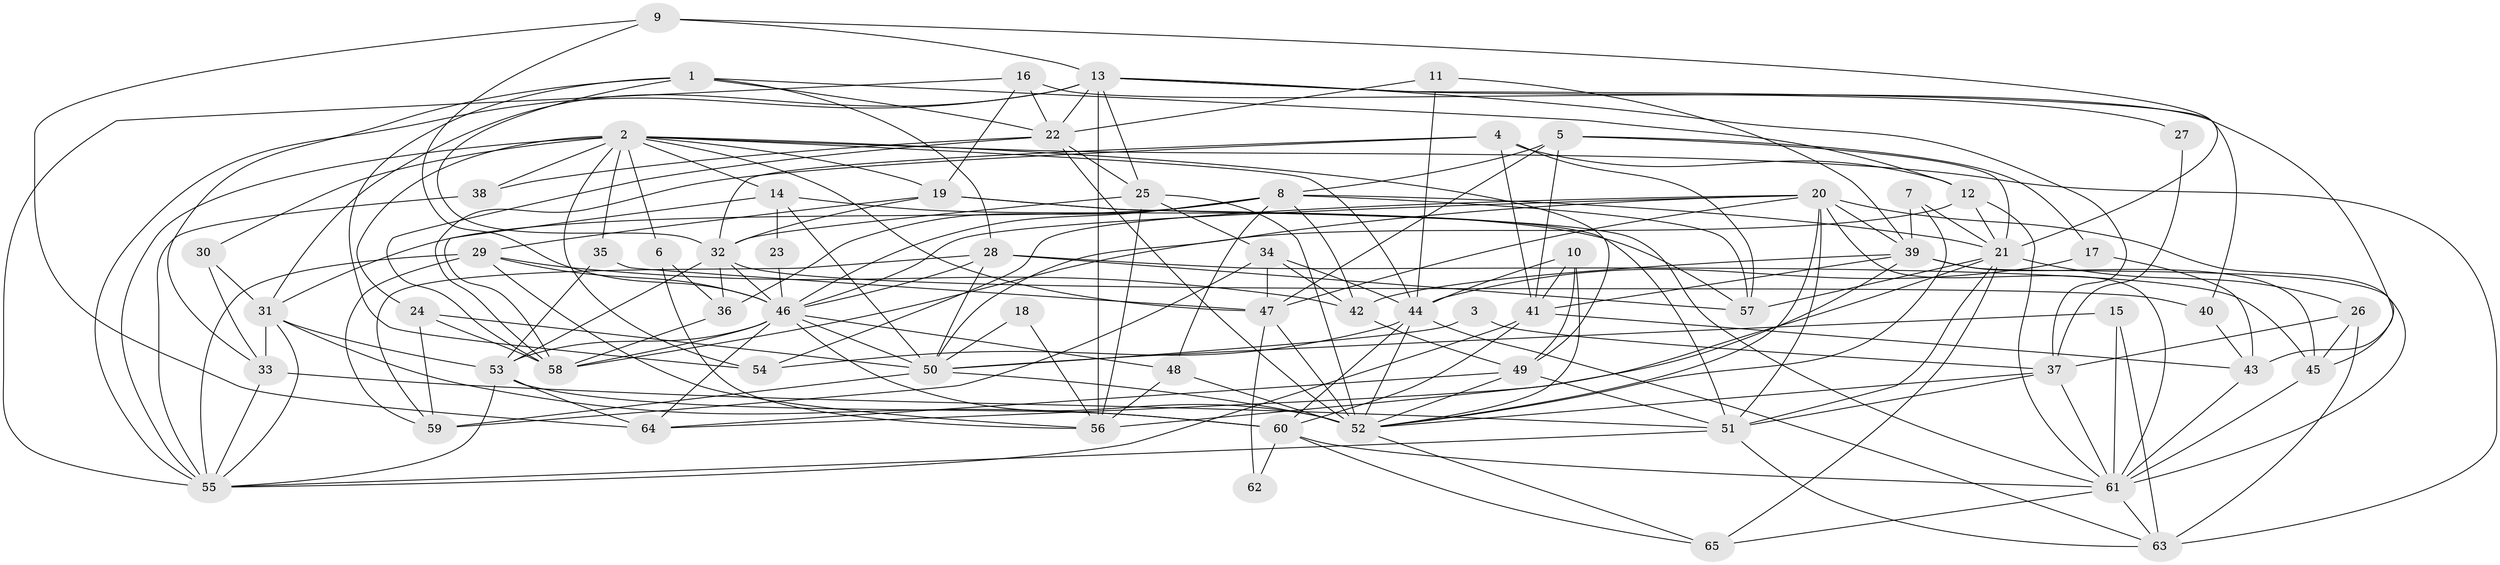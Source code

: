 // original degree distribution, {4: 0.2076923076923077, 3: 0.2692307692307692, 5: 0.23076923076923078, 7: 0.023076923076923078, 2: 0.16153846153846155, 6: 0.07692307692307693, 8: 0.015384615384615385, 9: 0.015384615384615385}
// Generated by graph-tools (version 1.1) at 2025/50/03/09/25 03:50:04]
// undirected, 65 vertices, 189 edges
graph export_dot {
graph [start="1"]
  node [color=gray90,style=filled];
  1;
  2;
  3;
  4;
  5;
  6;
  7;
  8;
  9;
  10;
  11;
  12;
  13;
  14;
  15;
  16;
  17;
  18;
  19;
  20;
  21;
  22;
  23;
  24;
  25;
  26;
  27;
  28;
  29;
  30;
  31;
  32;
  33;
  34;
  35;
  36;
  37;
  38;
  39;
  40;
  41;
  42;
  43;
  44;
  45;
  46;
  47;
  48;
  49;
  50;
  51;
  52;
  53;
  54;
  55;
  56;
  57;
  58;
  59;
  60;
  61;
  62;
  63;
  64;
  65;
  1 -- 12 [weight=1.0];
  1 -- 22 [weight=1.0];
  1 -- 28 [weight=1.0];
  1 -- 32 [weight=1.0];
  1 -- 33 [weight=1.0];
  1 -- 54 [weight=1.0];
  2 -- 6 [weight=1.0];
  2 -- 14 [weight=1.0];
  2 -- 19 [weight=1.0];
  2 -- 24 [weight=1.0];
  2 -- 30 [weight=1.0];
  2 -- 35 [weight=1.0];
  2 -- 38 [weight=1.0];
  2 -- 44 [weight=1.0];
  2 -- 47 [weight=1.0];
  2 -- 49 [weight=1.0];
  2 -- 54 [weight=1.0];
  2 -- 55 [weight=1.0];
  2 -- 63 [weight=1.0];
  3 -- 37 [weight=1.0];
  3 -- 50 [weight=1.0];
  4 -- 12 [weight=1.0];
  4 -- 32 [weight=1.0];
  4 -- 41 [weight=1.0];
  4 -- 57 [weight=1.0];
  4 -- 58 [weight=1.0];
  5 -- 8 [weight=1.0];
  5 -- 17 [weight=1.0];
  5 -- 21 [weight=1.0];
  5 -- 41 [weight=1.0];
  5 -- 47 [weight=1.0];
  6 -- 36 [weight=1.0];
  6 -- 56 [weight=1.0];
  7 -- 21 [weight=1.0];
  7 -- 39 [weight=1.0];
  7 -- 52 [weight=1.0];
  8 -- 21 [weight=1.0];
  8 -- 31 [weight=1.0];
  8 -- 36 [weight=1.0];
  8 -- 42 [weight=1.0];
  8 -- 46 [weight=1.0];
  8 -- 48 [weight=1.0];
  8 -- 57 [weight=1.0];
  9 -- 13 [weight=1.0];
  9 -- 21 [weight=1.0];
  9 -- 46 [weight=1.0];
  9 -- 64 [weight=1.0];
  10 -- 41 [weight=1.0];
  10 -- 44 [weight=1.0];
  10 -- 49 [weight=1.0];
  10 -- 52 [weight=1.0];
  11 -- 22 [weight=1.0];
  11 -- 39 [weight=1.0];
  11 -- 44 [weight=1.0];
  12 -- 21 [weight=1.0];
  12 -- 58 [weight=1.0];
  12 -- 61 [weight=1.0];
  13 -- 22 [weight=1.0];
  13 -- 25 [weight=1.0];
  13 -- 27 [weight=1.0];
  13 -- 31 [weight=1.0];
  13 -- 37 [weight=1.0];
  13 -- 40 [weight=1.0];
  13 -- 55 [weight=1.0];
  13 -- 56 [weight=1.0];
  14 -- 23 [weight=1.0];
  14 -- 50 [weight=1.0];
  14 -- 57 [weight=1.0];
  14 -- 58 [weight=1.0];
  15 -- 50 [weight=1.0];
  15 -- 61 [weight=1.0];
  15 -- 63 [weight=1.0];
  16 -- 19 [weight=1.0];
  16 -- 22 [weight=1.0];
  16 -- 43 [weight=1.0];
  16 -- 55 [weight=1.0];
  17 -- 43 [weight=1.0];
  17 -- 44 [weight=1.0];
  18 -- 50 [weight=1.0];
  18 -- 56 [weight=1.0];
  19 -- 29 [weight=1.0];
  19 -- 32 [weight=1.0];
  19 -- 51 [weight=1.0];
  19 -- 61 [weight=1.0];
  20 -- 39 [weight=1.0];
  20 -- 45 [weight=1.0];
  20 -- 46 [weight=1.0];
  20 -- 47 [weight=1.0];
  20 -- 50 [weight=1.0];
  20 -- 51 [weight=1.0];
  20 -- 52 [weight=1.0];
  20 -- 54 [weight=1.0];
  20 -- 61 [weight=1.0];
  21 -- 26 [weight=1.0];
  21 -- 51 [weight=1.0];
  21 -- 57 [weight=1.0];
  21 -- 64 [weight=1.0];
  21 -- 65 [weight=1.0];
  22 -- 25 [weight=1.0];
  22 -- 38 [weight=1.0];
  22 -- 52 [weight=1.0];
  22 -- 58 [weight=1.0];
  23 -- 46 [weight=1.0];
  24 -- 50 [weight=1.0];
  24 -- 58 [weight=1.0];
  24 -- 59 [weight=1.0];
  25 -- 32 [weight=1.0];
  25 -- 34 [weight=1.0];
  25 -- 52 [weight=1.0];
  25 -- 56 [weight=1.0];
  26 -- 37 [weight=1.0];
  26 -- 45 [weight=1.0];
  26 -- 63 [weight=1.0];
  27 -- 37 [weight=1.0];
  28 -- 45 [weight=1.0];
  28 -- 46 [weight=1.0];
  28 -- 50 [weight=1.0];
  28 -- 57 [weight=1.0];
  28 -- 59 [weight=1.0];
  29 -- 42 [weight=1.0];
  29 -- 46 [weight=1.0];
  29 -- 55 [weight=1.0];
  29 -- 56 [weight=1.0];
  29 -- 59 [weight=1.0];
  30 -- 31 [weight=1.0];
  30 -- 33 [weight=1.0];
  31 -- 33 [weight=1.0];
  31 -- 53 [weight=1.0];
  31 -- 55 [weight=1.0];
  31 -- 60 [weight=1.0];
  32 -- 36 [weight=1.0];
  32 -- 40 [weight=1.0];
  32 -- 46 [weight=1.0];
  32 -- 53 [weight=1.0];
  33 -- 51 [weight=1.0];
  33 -- 55 [weight=1.0];
  34 -- 42 [weight=1.0];
  34 -- 44 [weight=1.0];
  34 -- 47 [weight=1.0];
  34 -- 59 [weight=1.0];
  35 -- 47 [weight=1.0];
  35 -- 53 [weight=1.0];
  36 -- 58 [weight=1.0];
  37 -- 51 [weight=1.0];
  37 -- 52 [weight=1.0];
  37 -- 61 [weight=1.0];
  38 -- 55 [weight=1.0];
  39 -- 41 [weight=1.0];
  39 -- 42 [weight=1.0];
  39 -- 45 [weight=1.0];
  39 -- 56 [weight=1.0];
  39 -- 61 [weight=1.0];
  40 -- 43 [weight=1.0];
  41 -- 43 [weight=1.0];
  41 -- 55 [weight=1.0];
  41 -- 60 [weight=1.0];
  42 -- 49 [weight=1.0];
  43 -- 61 [weight=1.0];
  44 -- 52 [weight=1.0];
  44 -- 54 [weight=1.0];
  44 -- 60 [weight=1.0];
  44 -- 63 [weight=1.0];
  45 -- 61 [weight=1.0];
  46 -- 48 [weight=1.0];
  46 -- 50 [weight=1.0];
  46 -- 52 [weight=1.0];
  46 -- 53 [weight=1.0];
  46 -- 58 [weight=1.0];
  46 -- 64 [weight=1.0];
  47 -- 52 [weight=2.0];
  47 -- 62 [weight=1.0];
  48 -- 52 [weight=1.0];
  48 -- 56 [weight=1.0];
  49 -- 51 [weight=1.0];
  49 -- 52 [weight=1.0];
  49 -- 64 [weight=1.0];
  50 -- 52 [weight=1.0];
  50 -- 59 [weight=1.0];
  51 -- 55 [weight=1.0];
  51 -- 63 [weight=1.0];
  52 -- 65 [weight=1.0];
  53 -- 55 [weight=1.0];
  53 -- 60 [weight=1.0];
  53 -- 64 [weight=1.0];
  60 -- 61 [weight=1.0];
  60 -- 62 [weight=1.0];
  60 -- 65 [weight=1.0];
  61 -- 63 [weight=1.0];
  61 -- 65 [weight=1.0];
}
